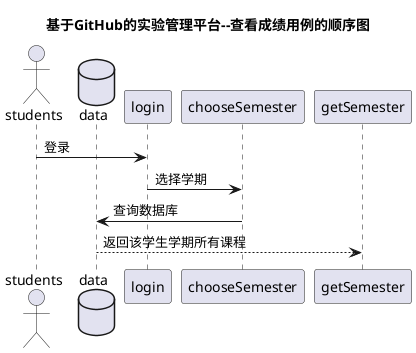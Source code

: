 @startuml
title 基于GitHub的实验管理平台--查看成绩用例的顺序图
actor students
database data
students -> login: 登录
login ->chooseSemester:选择学期
chooseSemester -> data :查询数据库
data --> getSemester:返回该学生学期所有课程
@enduml@startuml

abstract class AbstractList
abstract AbstractCollection
interface List
interface Collection

List <|-- AbstractList
Collection <|-- AbstractCollection

Collection <|- List
AbstractCollection <|- AbstractList
AbstractList <|-- ArrayList

class ArrayList {
Object[] elementData
size()
}

enum TimeUnit {
DAYS
HOURS
MINUTES
}

@enduml